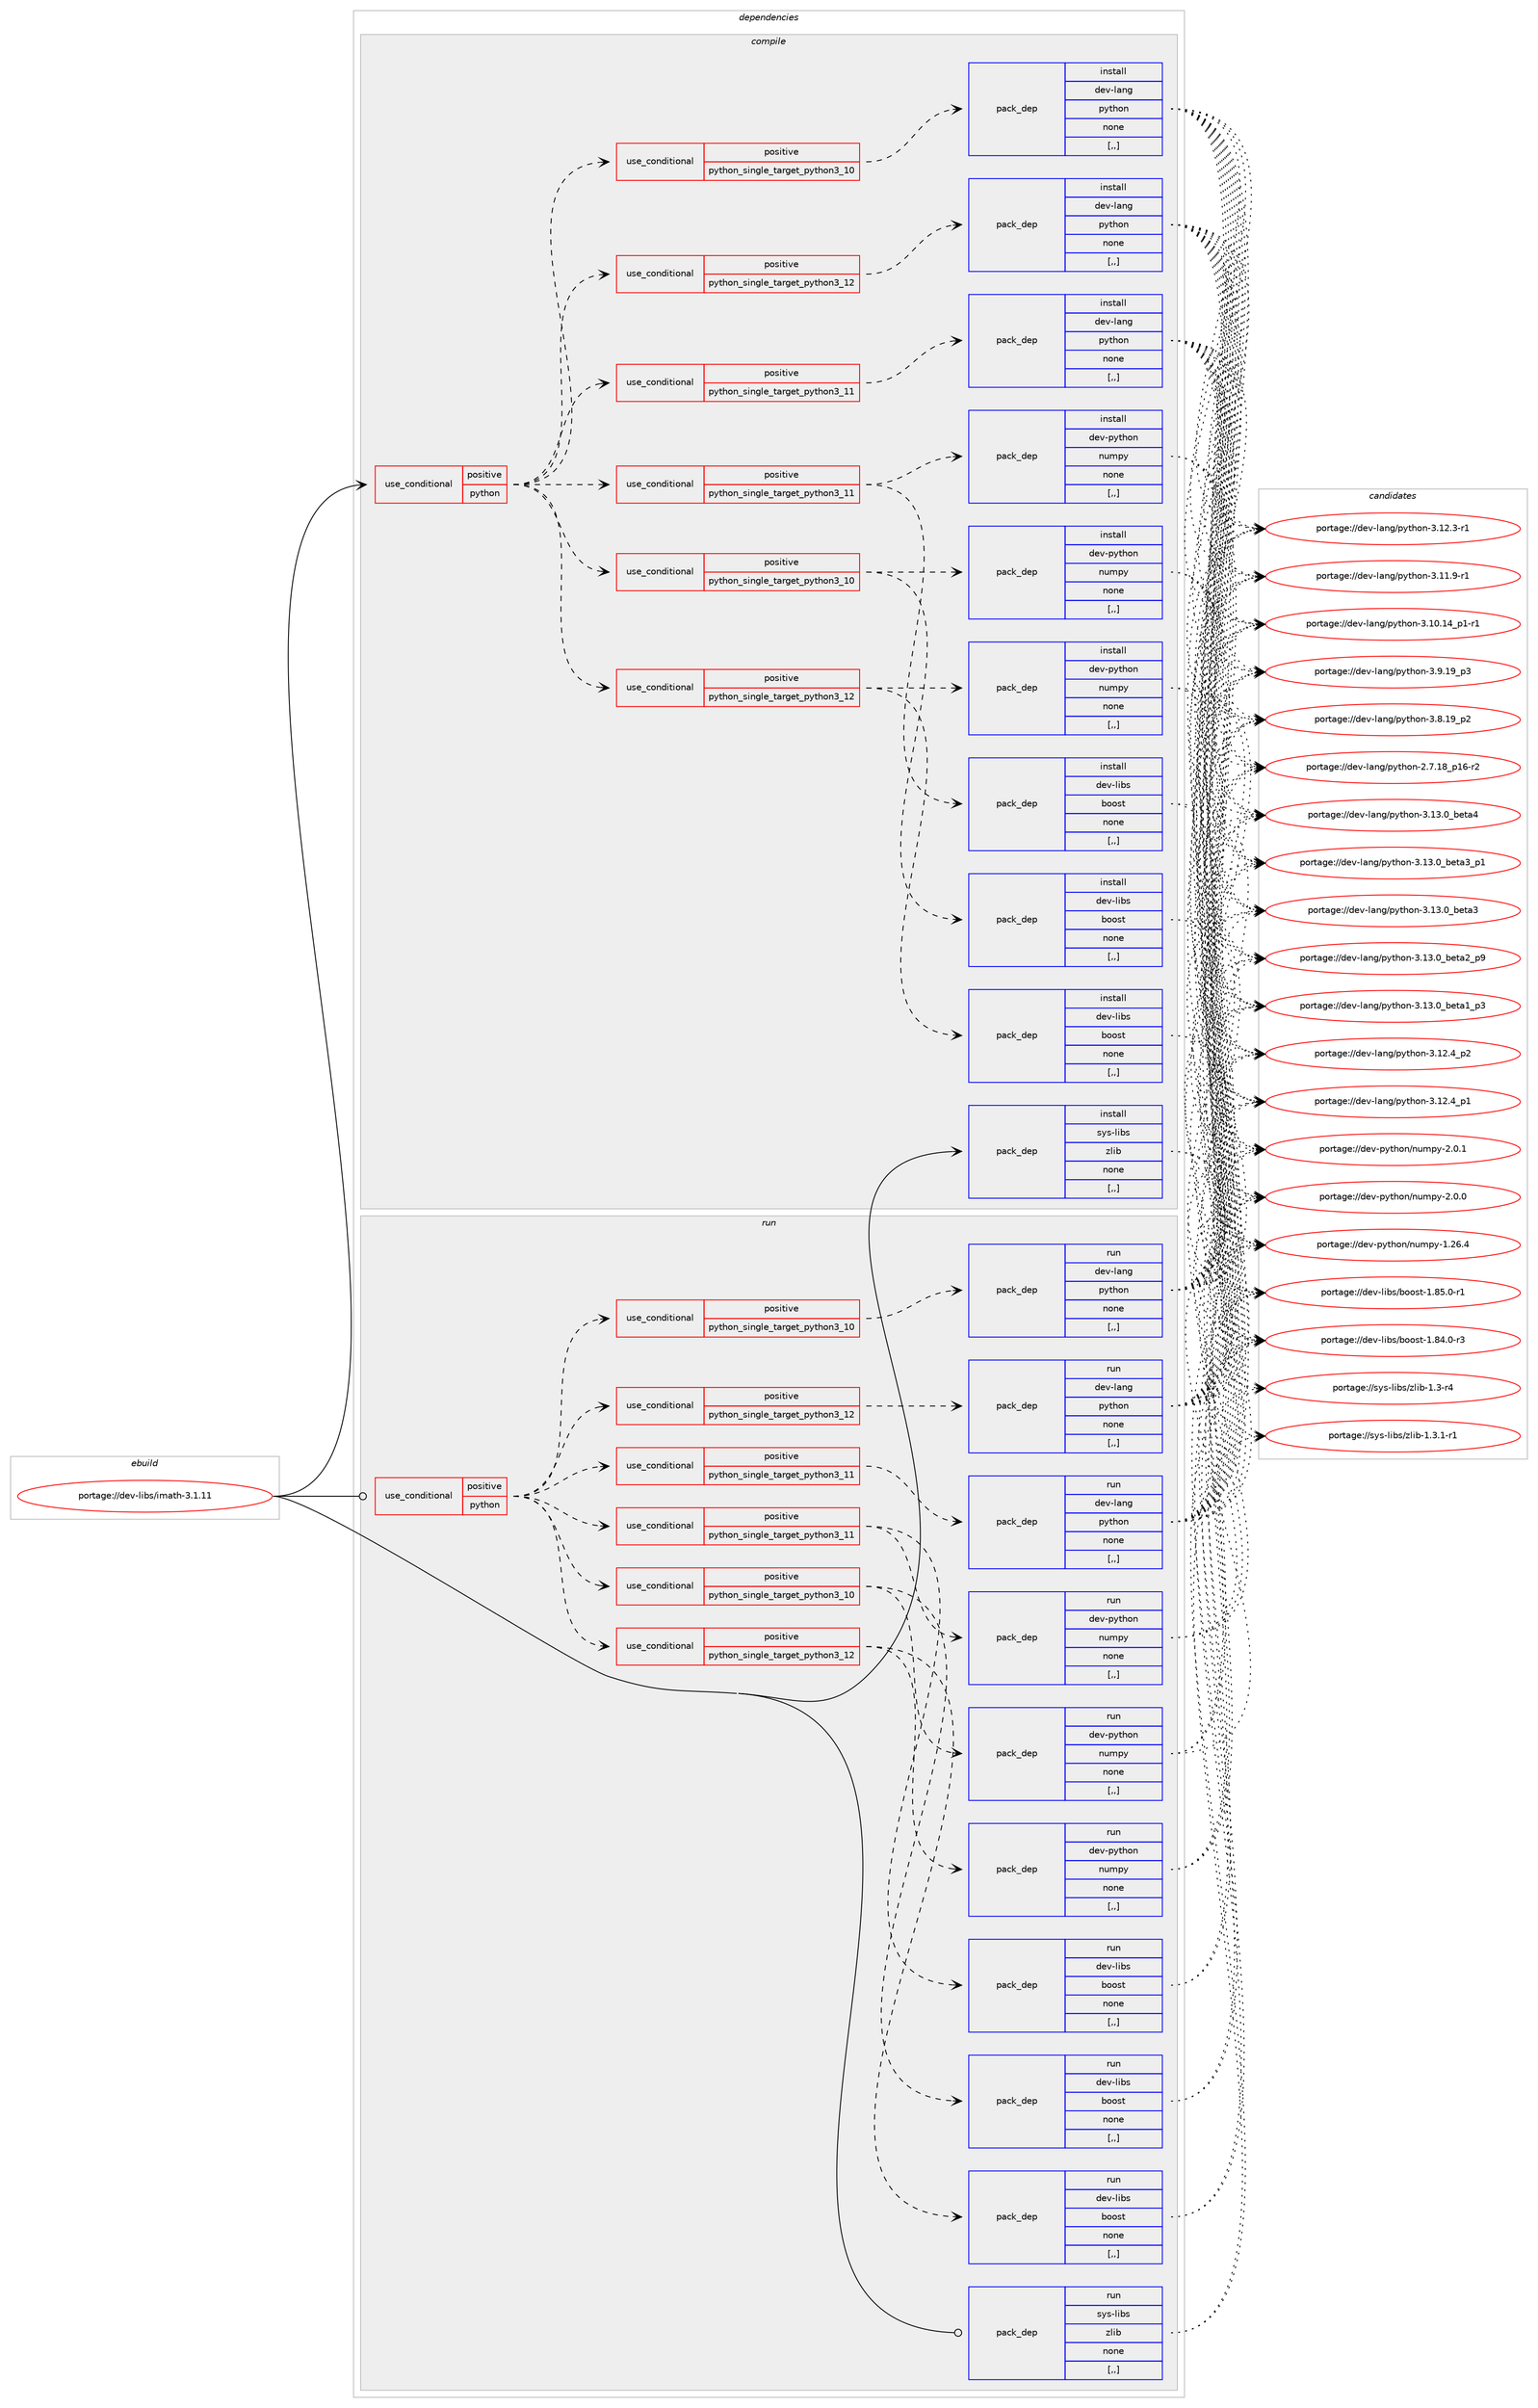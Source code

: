 digraph prolog {

# *************
# Graph options
# *************

newrank=true;
concentrate=true;
compound=true;
graph [rankdir=LR,fontname=Helvetica,fontsize=10,ranksep=1.5];#, ranksep=2.5, nodesep=0.2];
edge  [arrowhead=vee];
node  [fontname=Helvetica,fontsize=10];

# **********
# The ebuild
# **********

subgraph cluster_leftcol {
color=gray;
label=<<i>ebuild</i>>;
id [label="portage://dev-libs/imath-3.1.11", color=red, width=4, href="../dev-libs/imath-3.1.11.svg"];
}

# ****************
# The dependencies
# ****************

subgraph cluster_midcol {
color=gray;
label=<<i>dependencies</i>>;
subgraph cluster_compile {
fillcolor="#eeeeee";
style=filled;
label=<<i>compile</i>>;
subgraph cond26464 {
dependency108732 [label=<<TABLE BORDER="0" CELLBORDER="1" CELLSPACING="0" CELLPADDING="4"><TR><TD ROWSPAN="3" CELLPADDING="10">use_conditional</TD></TR><TR><TD>positive</TD></TR><TR><TD>python</TD></TR></TABLE>>, shape=none, color=red];
subgraph cond26465 {
dependency108733 [label=<<TABLE BORDER="0" CELLBORDER="1" CELLSPACING="0" CELLPADDING="4"><TR><TD ROWSPAN="3" CELLPADDING="10">use_conditional</TD></TR><TR><TD>positive</TD></TR><TR><TD>python_single_target_python3_10</TD></TR></TABLE>>, shape=none, color=red];
subgraph pack81096 {
dependency108734 [label=<<TABLE BORDER="0" CELLBORDER="1" CELLSPACING="0" CELLPADDING="4" WIDTH="220"><TR><TD ROWSPAN="6" CELLPADDING="30">pack_dep</TD></TR><TR><TD WIDTH="110">install</TD></TR><TR><TD>dev-lang</TD></TR><TR><TD>python</TD></TR><TR><TD>none</TD></TR><TR><TD>[,,]</TD></TR></TABLE>>, shape=none, color=blue];
}
dependency108733:e -> dependency108734:w [weight=20,style="dashed",arrowhead="vee"];
}
dependency108732:e -> dependency108733:w [weight=20,style="dashed",arrowhead="vee"];
subgraph cond26466 {
dependency108735 [label=<<TABLE BORDER="0" CELLBORDER="1" CELLSPACING="0" CELLPADDING="4"><TR><TD ROWSPAN="3" CELLPADDING="10">use_conditional</TD></TR><TR><TD>positive</TD></TR><TR><TD>python_single_target_python3_11</TD></TR></TABLE>>, shape=none, color=red];
subgraph pack81097 {
dependency108736 [label=<<TABLE BORDER="0" CELLBORDER="1" CELLSPACING="0" CELLPADDING="4" WIDTH="220"><TR><TD ROWSPAN="6" CELLPADDING="30">pack_dep</TD></TR><TR><TD WIDTH="110">install</TD></TR><TR><TD>dev-lang</TD></TR><TR><TD>python</TD></TR><TR><TD>none</TD></TR><TR><TD>[,,]</TD></TR></TABLE>>, shape=none, color=blue];
}
dependency108735:e -> dependency108736:w [weight=20,style="dashed",arrowhead="vee"];
}
dependency108732:e -> dependency108735:w [weight=20,style="dashed",arrowhead="vee"];
subgraph cond26467 {
dependency108737 [label=<<TABLE BORDER="0" CELLBORDER="1" CELLSPACING="0" CELLPADDING="4"><TR><TD ROWSPAN="3" CELLPADDING="10">use_conditional</TD></TR><TR><TD>positive</TD></TR><TR><TD>python_single_target_python3_12</TD></TR></TABLE>>, shape=none, color=red];
subgraph pack81098 {
dependency108738 [label=<<TABLE BORDER="0" CELLBORDER="1" CELLSPACING="0" CELLPADDING="4" WIDTH="220"><TR><TD ROWSPAN="6" CELLPADDING="30">pack_dep</TD></TR><TR><TD WIDTH="110">install</TD></TR><TR><TD>dev-lang</TD></TR><TR><TD>python</TD></TR><TR><TD>none</TD></TR><TR><TD>[,,]</TD></TR></TABLE>>, shape=none, color=blue];
}
dependency108737:e -> dependency108738:w [weight=20,style="dashed",arrowhead="vee"];
}
dependency108732:e -> dependency108737:w [weight=20,style="dashed",arrowhead="vee"];
subgraph cond26468 {
dependency108739 [label=<<TABLE BORDER="0" CELLBORDER="1" CELLSPACING="0" CELLPADDING="4"><TR><TD ROWSPAN="3" CELLPADDING="10">use_conditional</TD></TR><TR><TD>positive</TD></TR><TR><TD>python_single_target_python3_10</TD></TR></TABLE>>, shape=none, color=red];
subgraph pack81099 {
dependency108740 [label=<<TABLE BORDER="0" CELLBORDER="1" CELLSPACING="0" CELLPADDING="4" WIDTH="220"><TR><TD ROWSPAN="6" CELLPADDING="30">pack_dep</TD></TR><TR><TD WIDTH="110">install</TD></TR><TR><TD>dev-libs</TD></TR><TR><TD>boost</TD></TR><TR><TD>none</TD></TR><TR><TD>[,,]</TD></TR></TABLE>>, shape=none, color=blue];
}
dependency108739:e -> dependency108740:w [weight=20,style="dashed",arrowhead="vee"];
subgraph pack81100 {
dependency108741 [label=<<TABLE BORDER="0" CELLBORDER="1" CELLSPACING="0" CELLPADDING="4" WIDTH="220"><TR><TD ROWSPAN="6" CELLPADDING="30">pack_dep</TD></TR><TR><TD WIDTH="110">install</TD></TR><TR><TD>dev-python</TD></TR><TR><TD>numpy</TD></TR><TR><TD>none</TD></TR><TR><TD>[,,]</TD></TR></TABLE>>, shape=none, color=blue];
}
dependency108739:e -> dependency108741:w [weight=20,style="dashed",arrowhead="vee"];
}
dependency108732:e -> dependency108739:w [weight=20,style="dashed",arrowhead="vee"];
subgraph cond26469 {
dependency108742 [label=<<TABLE BORDER="0" CELLBORDER="1" CELLSPACING="0" CELLPADDING="4"><TR><TD ROWSPAN="3" CELLPADDING="10">use_conditional</TD></TR><TR><TD>positive</TD></TR><TR><TD>python_single_target_python3_11</TD></TR></TABLE>>, shape=none, color=red];
subgraph pack81101 {
dependency108743 [label=<<TABLE BORDER="0" CELLBORDER="1" CELLSPACING="0" CELLPADDING="4" WIDTH="220"><TR><TD ROWSPAN="6" CELLPADDING="30">pack_dep</TD></TR><TR><TD WIDTH="110">install</TD></TR><TR><TD>dev-libs</TD></TR><TR><TD>boost</TD></TR><TR><TD>none</TD></TR><TR><TD>[,,]</TD></TR></TABLE>>, shape=none, color=blue];
}
dependency108742:e -> dependency108743:w [weight=20,style="dashed",arrowhead="vee"];
subgraph pack81102 {
dependency108744 [label=<<TABLE BORDER="0" CELLBORDER="1" CELLSPACING="0" CELLPADDING="4" WIDTH="220"><TR><TD ROWSPAN="6" CELLPADDING="30">pack_dep</TD></TR><TR><TD WIDTH="110">install</TD></TR><TR><TD>dev-python</TD></TR><TR><TD>numpy</TD></TR><TR><TD>none</TD></TR><TR><TD>[,,]</TD></TR></TABLE>>, shape=none, color=blue];
}
dependency108742:e -> dependency108744:w [weight=20,style="dashed",arrowhead="vee"];
}
dependency108732:e -> dependency108742:w [weight=20,style="dashed",arrowhead="vee"];
subgraph cond26470 {
dependency108745 [label=<<TABLE BORDER="0" CELLBORDER="1" CELLSPACING="0" CELLPADDING="4"><TR><TD ROWSPAN="3" CELLPADDING="10">use_conditional</TD></TR><TR><TD>positive</TD></TR><TR><TD>python_single_target_python3_12</TD></TR></TABLE>>, shape=none, color=red];
subgraph pack81103 {
dependency108746 [label=<<TABLE BORDER="0" CELLBORDER="1" CELLSPACING="0" CELLPADDING="4" WIDTH="220"><TR><TD ROWSPAN="6" CELLPADDING="30">pack_dep</TD></TR><TR><TD WIDTH="110">install</TD></TR><TR><TD>dev-libs</TD></TR><TR><TD>boost</TD></TR><TR><TD>none</TD></TR><TR><TD>[,,]</TD></TR></TABLE>>, shape=none, color=blue];
}
dependency108745:e -> dependency108746:w [weight=20,style="dashed",arrowhead="vee"];
subgraph pack81104 {
dependency108747 [label=<<TABLE BORDER="0" CELLBORDER="1" CELLSPACING="0" CELLPADDING="4" WIDTH="220"><TR><TD ROWSPAN="6" CELLPADDING="30">pack_dep</TD></TR><TR><TD WIDTH="110">install</TD></TR><TR><TD>dev-python</TD></TR><TR><TD>numpy</TD></TR><TR><TD>none</TD></TR><TR><TD>[,,]</TD></TR></TABLE>>, shape=none, color=blue];
}
dependency108745:e -> dependency108747:w [weight=20,style="dashed",arrowhead="vee"];
}
dependency108732:e -> dependency108745:w [weight=20,style="dashed",arrowhead="vee"];
}
id:e -> dependency108732:w [weight=20,style="solid",arrowhead="vee"];
subgraph pack81105 {
dependency108748 [label=<<TABLE BORDER="0" CELLBORDER="1" CELLSPACING="0" CELLPADDING="4" WIDTH="220"><TR><TD ROWSPAN="6" CELLPADDING="30">pack_dep</TD></TR><TR><TD WIDTH="110">install</TD></TR><TR><TD>sys-libs</TD></TR><TR><TD>zlib</TD></TR><TR><TD>none</TD></TR><TR><TD>[,,]</TD></TR></TABLE>>, shape=none, color=blue];
}
id:e -> dependency108748:w [weight=20,style="solid",arrowhead="vee"];
}
subgraph cluster_compileandrun {
fillcolor="#eeeeee";
style=filled;
label=<<i>compile and run</i>>;
}
subgraph cluster_run {
fillcolor="#eeeeee";
style=filled;
label=<<i>run</i>>;
subgraph cond26471 {
dependency108749 [label=<<TABLE BORDER="0" CELLBORDER="1" CELLSPACING="0" CELLPADDING="4"><TR><TD ROWSPAN="3" CELLPADDING="10">use_conditional</TD></TR><TR><TD>positive</TD></TR><TR><TD>python</TD></TR></TABLE>>, shape=none, color=red];
subgraph cond26472 {
dependency108750 [label=<<TABLE BORDER="0" CELLBORDER="1" CELLSPACING="0" CELLPADDING="4"><TR><TD ROWSPAN="3" CELLPADDING="10">use_conditional</TD></TR><TR><TD>positive</TD></TR><TR><TD>python_single_target_python3_10</TD></TR></TABLE>>, shape=none, color=red];
subgraph pack81106 {
dependency108751 [label=<<TABLE BORDER="0" CELLBORDER="1" CELLSPACING="0" CELLPADDING="4" WIDTH="220"><TR><TD ROWSPAN="6" CELLPADDING="30">pack_dep</TD></TR><TR><TD WIDTH="110">run</TD></TR><TR><TD>dev-lang</TD></TR><TR><TD>python</TD></TR><TR><TD>none</TD></TR><TR><TD>[,,]</TD></TR></TABLE>>, shape=none, color=blue];
}
dependency108750:e -> dependency108751:w [weight=20,style="dashed",arrowhead="vee"];
}
dependency108749:e -> dependency108750:w [weight=20,style="dashed",arrowhead="vee"];
subgraph cond26473 {
dependency108752 [label=<<TABLE BORDER="0" CELLBORDER="1" CELLSPACING="0" CELLPADDING="4"><TR><TD ROWSPAN="3" CELLPADDING="10">use_conditional</TD></TR><TR><TD>positive</TD></TR><TR><TD>python_single_target_python3_11</TD></TR></TABLE>>, shape=none, color=red];
subgraph pack81107 {
dependency108753 [label=<<TABLE BORDER="0" CELLBORDER="1" CELLSPACING="0" CELLPADDING="4" WIDTH="220"><TR><TD ROWSPAN="6" CELLPADDING="30">pack_dep</TD></TR><TR><TD WIDTH="110">run</TD></TR><TR><TD>dev-lang</TD></TR><TR><TD>python</TD></TR><TR><TD>none</TD></TR><TR><TD>[,,]</TD></TR></TABLE>>, shape=none, color=blue];
}
dependency108752:e -> dependency108753:w [weight=20,style="dashed",arrowhead="vee"];
}
dependency108749:e -> dependency108752:w [weight=20,style="dashed",arrowhead="vee"];
subgraph cond26474 {
dependency108754 [label=<<TABLE BORDER="0" CELLBORDER="1" CELLSPACING="0" CELLPADDING="4"><TR><TD ROWSPAN="3" CELLPADDING="10">use_conditional</TD></TR><TR><TD>positive</TD></TR><TR><TD>python_single_target_python3_12</TD></TR></TABLE>>, shape=none, color=red];
subgraph pack81108 {
dependency108755 [label=<<TABLE BORDER="0" CELLBORDER="1" CELLSPACING="0" CELLPADDING="4" WIDTH="220"><TR><TD ROWSPAN="6" CELLPADDING="30">pack_dep</TD></TR><TR><TD WIDTH="110">run</TD></TR><TR><TD>dev-lang</TD></TR><TR><TD>python</TD></TR><TR><TD>none</TD></TR><TR><TD>[,,]</TD></TR></TABLE>>, shape=none, color=blue];
}
dependency108754:e -> dependency108755:w [weight=20,style="dashed",arrowhead="vee"];
}
dependency108749:e -> dependency108754:w [weight=20,style="dashed",arrowhead="vee"];
subgraph cond26475 {
dependency108756 [label=<<TABLE BORDER="0" CELLBORDER="1" CELLSPACING="0" CELLPADDING="4"><TR><TD ROWSPAN="3" CELLPADDING="10">use_conditional</TD></TR><TR><TD>positive</TD></TR><TR><TD>python_single_target_python3_10</TD></TR></TABLE>>, shape=none, color=red];
subgraph pack81109 {
dependency108757 [label=<<TABLE BORDER="0" CELLBORDER="1" CELLSPACING="0" CELLPADDING="4" WIDTH="220"><TR><TD ROWSPAN="6" CELLPADDING="30">pack_dep</TD></TR><TR><TD WIDTH="110">run</TD></TR><TR><TD>dev-libs</TD></TR><TR><TD>boost</TD></TR><TR><TD>none</TD></TR><TR><TD>[,,]</TD></TR></TABLE>>, shape=none, color=blue];
}
dependency108756:e -> dependency108757:w [weight=20,style="dashed",arrowhead="vee"];
subgraph pack81110 {
dependency108758 [label=<<TABLE BORDER="0" CELLBORDER="1" CELLSPACING="0" CELLPADDING="4" WIDTH="220"><TR><TD ROWSPAN="6" CELLPADDING="30">pack_dep</TD></TR><TR><TD WIDTH="110">run</TD></TR><TR><TD>dev-python</TD></TR><TR><TD>numpy</TD></TR><TR><TD>none</TD></TR><TR><TD>[,,]</TD></TR></TABLE>>, shape=none, color=blue];
}
dependency108756:e -> dependency108758:w [weight=20,style="dashed",arrowhead="vee"];
}
dependency108749:e -> dependency108756:w [weight=20,style="dashed",arrowhead="vee"];
subgraph cond26476 {
dependency108759 [label=<<TABLE BORDER="0" CELLBORDER="1" CELLSPACING="0" CELLPADDING="4"><TR><TD ROWSPAN="3" CELLPADDING="10">use_conditional</TD></TR><TR><TD>positive</TD></TR><TR><TD>python_single_target_python3_11</TD></TR></TABLE>>, shape=none, color=red];
subgraph pack81111 {
dependency108760 [label=<<TABLE BORDER="0" CELLBORDER="1" CELLSPACING="0" CELLPADDING="4" WIDTH="220"><TR><TD ROWSPAN="6" CELLPADDING="30">pack_dep</TD></TR><TR><TD WIDTH="110">run</TD></TR><TR><TD>dev-libs</TD></TR><TR><TD>boost</TD></TR><TR><TD>none</TD></TR><TR><TD>[,,]</TD></TR></TABLE>>, shape=none, color=blue];
}
dependency108759:e -> dependency108760:w [weight=20,style="dashed",arrowhead="vee"];
subgraph pack81112 {
dependency108761 [label=<<TABLE BORDER="0" CELLBORDER="1" CELLSPACING="0" CELLPADDING="4" WIDTH="220"><TR><TD ROWSPAN="6" CELLPADDING="30">pack_dep</TD></TR><TR><TD WIDTH="110">run</TD></TR><TR><TD>dev-python</TD></TR><TR><TD>numpy</TD></TR><TR><TD>none</TD></TR><TR><TD>[,,]</TD></TR></TABLE>>, shape=none, color=blue];
}
dependency108759:e -> dependency108761:w [weight=20,style="dashed",arrowhead="vee"];
}
dependency108749:e -> dependency108759:w [weight=20,style="dashed",arrowhead="vee"];
subgraph cond26477 {
dependency108762 [label=<<TABLE BORDER="0" CELLBORDER="1" CELLSPACING="0" CELLPADDING="4"><TR><TD ROWSPAN="3" CELLPADDING="10">use_conditional</TD></TR><TR><TD>positive</TD></TR><TR><TD>python_single_target_python3_12</TD></TR></TABLE>>, shape=none, color=red];
subgraph pack81113 {
dependency108763 [label=<<TABLE BORDER="0" CELLBORDER="1" CELLSPACING="0" CELLPADDING="4" WIDTH="220"><TR><TD ROWSPAN="6" CELLPADDING="30">pack_dep</TD></TR><TR><TD WIDTH="110">run</TD></TR><TR><TD>dev-libs</TD></TR><TR><TD>boost</TD></TR><TR><TD>none</TD></TR><TR><TD>[,,]</TD></TR></TABLE>>, shape=none, color=blue];
}
dependency108762:e -> dependency108763:w [weight=20,style="dashed",arrowhead="vee"];
subgraph pack81114 {
dependency108764 [label=<<TABLE BORDER="0" CELLBORDER="1" CELLSPACING="0" CELLPADDING="4" WIDTH="220"><TR><TD ROWSPAN="6" CELLPADDING="30">pack_dep</TD></TR><TR><TD WIDTH="110">run</TD></TR><TR><TD>dev-python</TD></TR><TR><TD>numpy</TD></TR><TR><TD>none</TD></TR><TR><TD>[,,]</TD></TR></TABLE>>, shape=none, color=blue];
}
dependency108762:e -> dependency108764:w [weight=20,style="dashed",arrowhead="vee"];
}
dependency108749:e -> dependency108762:w [weight=20,style="dashed",arrowhead="vee"];
}
id:e -> dependency108749:w [weight=20,style="solid",arrowhead="odot"];
subgraph pack81115 {
dependency108765 [label=<<TABLE BORDER="0" CELLBORDER="1" CELLSPACING="0" CELLPADDING="4" WIDTH="220"><TR><TD ROWSPAN="6" CELLPADDING="30">pack_dep</TD></TR><TR><TD WIDTH="110">run</TD></TR><TR><TD>sys-libs</TD></TR><TR><TD>zlib</TD></TR><TR><TD>none</TD></TR><TR><TD>[,,]</TD></TR></TABLE>>, shape=none, color=blue];
}
id:e -> dependency108765:w [weight=20,style="solid",arrowhead="odot"];
}
}

# **************
# The candidates
# **************

subgraph cluster_choices {
rank=same;
color=gray;
label=<<i>candidates</i>>;

subgraph choice81096 {
color=black;
nodesep=1;
choice1001011184510897110103471121211161041111104551464951464895981011169752 [label="portage://dev-lang/python-3.13.0_beta4", color=red, width=4,href="../dev-lang/python-3.13.0_beta4.svg"];
choice10010111845108971101034711212111610411111045514649514648959810111697519511249 [label="portage://dev-lang/python-3.13.0_beta3_p1", color=red, width=4,href="../dev-lang/python-3.13.0_beta3_p1.svg"];
choice1001011184510897110103471121211161041111104551464951464895981011169751 [label="portage://dev-lang/python-3.13.0_beta3", color=red, width=4,href="../dev-lang/python-3.13.0_beta3.svg"];
choice10010111845108971101034711212111610411111045514649514648959810111697509511257 [label="portage://dev-lang/python-3.13.0_beta2_p9", color=red, width=4,href="../dev-lang/python-3.13.0_beta2_p9.svg"];
choice10010111845108971101034711212111610411111045514649514648959810111697499511251 [label="portage://dev-lang/python-3.13.0_beta1_p3", color=red, width=4,href="../dev-lang/python-3.13.0_beta1_p3.svg"];
choice100101118451089711010347112121116104111110455146495046529511250 [label="portage://dev-lang/python-3.12.4_p2", color=red, width=4,href="../dev-lang/python-3.12.4_p2.svg"];
choice100101118451089711010347112121116104111110455146495046529511249 [label="portage://dev-lang/python-3.12.4_p1", color=red, width=4,href="../dev-lang/python-3.12.4_p1.svg"];
choice100101118451089711010347112121116104111110455146495046514511449 [label="portage://dev-lang/python-3.12.3-r1", color=red, width=4,href="../dev-lang/python-3.12.3-r1.svg"];
choice100101118451089711010347112121116104111110455146494946574511449 [label="portage://dev-lang/python-3.11.9-r1", color=red, width=4,href="../dev-lang/python-3.11.9-r1.svg"];
choice100101118451089711010347112121116104111110455146494846495295112494511449 [label="portage://dev-lang/python-3.10.14_p1-r1", color=red, width=4,href="../dev-lang/python-3.10.14_p1-r1.svg"];
choice100101118451089711010347112121116104111110455146574649579511251 [label="portage://dev-lang/python-3.9.19_p3", color=red, width=4,href="../dev-lang/python-3.9.19_p3.svg"];
choice100101118451089711010347112121116104111110455146564649579511250 [label="portage://dev-lang/python-3.8.19_p2", color=red, width=4,href="../dev-lang/python-3.8.19_p2.svg"];
choice100101118451089711010347112121116104111110455046554649569511249544511450 [label="portage://dev-lang/python-2.7.18_p16-r2", color=red, width=4,href="../dev-lang/python-2.7.18_p16-r2.svg"];
dependency108734:e -> choice1001011184510897110103471121211161041111104551464951464895981011169752:w [style=dotted,weight="100"];
dependency108734:e -> choice10010111845108971101034711212111610411111045514649514648959810111697519511249:w [style=dotted,weight="100"];
dependency108734:e -> choice1001011184510897110103471121211161041111104551464951464895981011169751:w [style=dotted,weight="100"];
dependency108734:e -> choice10010111845108971101034711212111610411111045514649514648959810111697509511257:w [style=dotted,weight="100"];
dependency108734:e -> choice10010111845108971101034711212111610411111045514649514648959810111697499511251:w [style=dotted,weight="100"];
dependency108734:e -> choice100101118451089711010347112121116104111110455146495046529511250:w [style=dotted,weight="100"];
dependency108734:e -> choice100101118451089711010347112121116104111110455146495046529511249:w [style=dotted,weight="100"];
dependency108734:e -> choice100101118451089711010347112121116104111110455146495046514511449:w [style=dotted,weight="100"];
dependency108734:e -> choice100101118451089711010347112121116104111110455146494946574511449:w [style=dotted,weight="100"];
dependency108734:e -> choice100101118451089711010347112121116104111110455146494846495295112494511449:w [style=dotted,weight="100"];
dependency108734:e -> choice100101118451089711010347112121116104111110455146574649579511251:w [style=dotted,weight="100"];
dependency108734:e -> choice100101118451089711010347112121116104111110455146564649579511250:w [style=dotted,weight="100"];
dependency108734:e -> choice100101118451089711010347112121116104111110455046554649569511249544511450:w [style=dotted,weight="100"];
}
subgraph choice81097 {
color=black;
nodesep=1;
choice1001011184510897110103471121211161041111104551464951464895981011169752 [label="portage://dev-lang/python-3.13.0_beta4", color=red, width=4,href="../dev-lang/python-3.13.0_beta4.svg"];
choice10010111845108971101034711212111610411111045514649514648959810111697519511249 [label="portage://dev-lang/python-3.13.0_beta3_p1", color=red, width=4,href="../dev-lang/python-3.13.0_beta3_p1.svg"];
choice1001011184510897110103471121211161041111104551464951464895981011169751 [label="portage://dev-lang/python-3.13.0_beta3", color=red, width=4,href="../dev-lang/python-3.13.0_beta3.svg"];
choice10010111845108971101034711212111610411111045514649514648959810111697509511257 [label="portage://dev-lang/python-3.13.0_beta2_p9", color=red, width=4,href="../dev-lang/python-3.13.0_beta2_p9.svg"];
choice10010111845108971101034711212111610411111045514649514648959810111697499511251 [label="portage://dev-lang/python-3.13.0_beta1_p3", color=red, width=4,href="../dev-lang/python-3.13.0_beta1_p3.svg"];
choice100101118451089711010347112121116104111110455146495046529511250 [label="portage://dev-lang/python-3.12.4_p2", color=red, width=4,href="../dev-lang/python-3.12.4_p2.svg"];
choice100101118451089711010347112121116104111110455146495046529511249 [label="portage://dev-lang/python-3.12.4_p1", color=red, width=4,href="../dev-lang/python-3.12.4_p1.svg"];
choice100101118451089711010347112121116104111110455146495046514511449 [label="portage://dev-lang/python-3.12.3-r1", color=red, width=4,href="../dev-lang/python-3.12.3-r1.svg"];
choice100101118451089711010347112121116104111110455146494946574511449 [label="portage://dev-lang/python-3.11.9-r1", color=red, width=4,href="../dev-lang/python-3.11.9-r1.svg"];
choice100101118451089711010347112121116104111110455146494846495295112494511449 [label="portage://dev-lang/python-3.10.14_p1-r1", color=red, width=4,href="../dev-lang/python-3.10.14_p1-r1.svg"];
choice100101118451089711010347112121116104111110455146574649579511251 [label="portage://dev-lang/python-3.9.19_p3", color=red, width=4,href="../dev-lang/python-3.9.19_p3.svg"];
choice100101118451089711010347112121116104111110455146564649579511250 [label="portage://dev-lang/python-3.8.19_p2", color=red, width=4,href="../dev-lang/python-3.8.19_p2.svg"];
choice100101118451089711010347112121116104111110455046554649569511249544511450 [label="portage://dev-lang/python-2.7.18_p16-r2", color=red, width=4,href="../dev-lang/python-2.7.18_p16-r2.svg"];
dependency108736:e -> choice1001011184510897110103471121211161041111104551464951464895981011169752:w [style=dotted,weight="100"];
dependency108736:e -> choice10010111845108971101034711212111610411111045514649514648959810111697519511249:w [style=dotted,weight="100"];
dependency108736:e -> choice1001011184510897110103471121211161041111104551464951464895981011169751:w [style=dotted,weight="100"];
dependency108736:e -> choice10010111845108971101034711212111610411111045514649514648959810111697509511257:w [style=dotted,weight="100"];
dependency108736:e -> choice10010111845108971101034711212111610411111045514649514648959810111697499511251:w [style=dotted,weight="100"];
dependency108736:e -> choice100101118451089711010347112121116104111110455146495046529511250:w [style=dotted,weight="100"];
dependency108736:e -> choice100101118451089711010347112121116104111110455146495046529511249:w [style=dotted,weight="100"];
dependency108736:e -> choice100101118451089711010347112121116104111110455146495046514511449:w [style=dotted,weight="100"];
dependency108736:e -> choice100101118451089711010347112121116104111110455146494946574511449:w [style=dotted,weight="100"];
dependency108736:e -> choice100101118451089711010347112121116104111110455146494846495295112494511449:w [style=dotted,weight="100"];
dependency108736:e -> choice100101118451089711010347112121116104111110455146574649579511251:w [style=dotted,weight="100"];
dependency108736:e -> choice100101118451089711010347112121116104111110455146564649579511250:w [style=dotted,weight="100"];
dependency108736:e -> choice100101118451089711010347112121116104111110455046554649569511249544511450:w [style=dotted,weight="100"];
}
subgraph choice81098 {
color=black;
nodesep=1;
choice1001011184510897110103471121211161041111104551464951464895981011169752 [label="portage://dev-lang/python-3.13.0_beta4", color=red, width=4,href="../dev-lang/python-3.13.0_beta4.svg"];
choice10010111845108971101034711212111610411111045514649514648959810111697519511249 [label="portage://dev-lang/python-3.13.0_beta3_p1", color=red, width=4,href="../dev-lang/python-3.13.0_beta3_p1.svg"];
choice1001011184510897110103471121211161041111104551464951464895981011169751 [label="portage://dev-lang/python-3.13.0_beta3", color=red, width=4,href="../dev-lang/python-3.13.0_beta3.svg"];
choice10010111845108971101034711212111610411111045514649514648959810111697509511257 [label="portage://dev-lang/python-3.13.0_beta2_p9", color=red, width=4,href="../dev-lang/python-3.13.0_beta2_p9.svg"];
choice10010111845108971101034711212111610411111045514649514648959810111697499511251 [label="portage://dev-lang/python-3.13.0_beta1_p3", color=red, width=4,href="../dev-lang/python-3.13.0_beta1_p3.svg"];
choice100101118451089711010347112121116104111110455146495046529511250 [label="portage://dev-lang/python-3.12.4_p2", color=red, width=4,href="../dev-lang/python-3.12.4_p2.svg"];
choice100101118451089711010347112121116104111110455146495046529511249 [label="portage://dev-lang/python-3.12.4_p1", color=red, width=4,href="../dev-lang/python-3.12.4_p1.svg"];
choice100101118451089711010347112121116104111110455146495046514511449 [label="portage://dev-lang/python-3.12.3-r1", color=red, width=4,href="../dev-lang/python-3.12.3-r1.svg"];
choice100101118451089711010347112121116104111110455146494946574511449 [label="portage://dev-lang/python-3.11.9-r1", color=red, width=4,href="../dev-lang/python-3.11.9-r1.svg"];
choice100101118451089711010347112121116104111110455146494846495295112494511449 [label="portage://dev-lang/python-3.10.14_p1-r1", color=red, width=4,href="../dev-lang/python-3.10.14_p1-r1.svg"];
choice100101118451089711010347112121116104111110455146574649579511251 [label="portage://dev-lang/python-3.9.19_p3", color=red, width=4,href="../dev-lang/python-3.9.19_p3.svg"];
choice100101118451089711010347112121116104111110455146564649579511250 [label="portage://dev-lang/python-3.8.19_p2", color=red, width=4,href="../dev-lang/python-3.8.19_p2.svg"];
choice100101118451089711010347112121116104111110455046554649569511249544511450 [label="portage://dev-lang/python-2.7.18_p16-r2", color=red, width=4,href="../dev-lang/python-2.7.18_p16-r2.svg"];
dependency108738:e -> choice1001011184510897110103471121211161041111104551464951464895981011169752:w [style=dotted,weight="100"];
dependency108738:e -> choice10010111845108971101034711212111610411111045514649514648959810111697519511249:w [style=dotted,weight="100"];
dependency108738:e -> choice1001011184510897110103471121211161041111104551464951464895981011169751:w [style=dotted,weight="100"];
dependency108738:e -> choice10010111845108971101034711212111610411111045514649514648959810111697509511257:w [style=dotted,weight="100"];
dependency108738:e -> choice10010111845108971101034711212111610411111045514649514648959810111697499511251:w [style=dotted,weight="100"];
dependency108738:e -> choice100101118451089711010347112121116104111110455146495046529511250:w [style=dotted,weight="100"];
dependency108738:e -> choice100101118451089711010347112121116104111110455146495046529511249:w [style=dotted,weight="100"];
dependency108738:e -> choice100101118451089711010347112121116104111110455146495046514511449:w [style=dotted,weight="100"];
dependency108738:e -> choice100101118451089711010347112121116104111110455146494946574511449:w [style=dotted,weight="100"];
dependency108738:e -> choice100101118451089711010347112121116104111110455146494846495295112494511449:w [style=dotted,weight="100"];
dependency108738:e -> choice100101118451089711010347112121116104111110455146574649579511251:w [style=dotted,weight="100"];
dependency108738:e -> choice100101118451089711010347112121116104111110455146564649579511250:w [style=dotted,weight="100"];
dependency108738:e -> choice100101118451089711010347112121116104111110455046554649569511249544511450:w [style=dotted,weight="100"];
}
subgraph choice81099 {
color=black;
nodesep=1;
choice10010111845108105981154798111111115116454946565346484511449 [label="portage://dev-libs/boost-1.85.0-r1", color=red, width=4,href="../dev-libs/boost-1.85.0-r1.svg"];
choice10010111845108105981154798111111115116454946565246484511451 [label="portage://dev-libs/boost-1.84.0-r3", color=red, width=4,href="../dev-libs/boost-1.84.0-r3.svg"];
dependency108740:e -> choice10010111845108105981154798111111115116454946565346484511449:w [style=dotted,weight="100"];
dependency108740:e -> choice10010111845108105981154798111111115116454946565246484511451:w [style=dotted,weight="100"];
}
subgraph choice81100 {
color=black;
nodesep=1;
choice1001011184511212111610411111047110117109112121455046484649 [label="portage://dev-python/numpy-2.0.1", color=red, width=4,href="../dev-python/numpy-2.0.1.svg"];
choice1001011184511212111610411111047110117109112121455046484648 [label="portage://dev-python/numpy-2.0.0", color=red, width=4,href="../dev-python/numpy-2.0.0.svg"];
choice100101118451121211161041111104711011710911212145494650544652 [label="portage://dev-python/numpy-1.26.4", color=red, width=4,href="../dev-python/numpy-1.26.4.svg"];
dependency108741:e -> choice1001011184511212111610411111047110117109112121455046484649:w [style=dotted,weight="100"];
dependency108741:e -> choice1001011184511212111610411111047110117109112121455046484648:w [style=dotted,weight="100"];
dependency108741:e -> choice100101118451121211161041111104711011710911212145494650544652:w [style=dotted,weight="100"];
}
subgraph choice81101 {
color=black;
nodesep=1;
choice10010111845108105981154798111111115116454946565346484511449 [label="portage://dev-libs/boost-1.85.0-r1", color=red, width=4,href="../dev-libs/boost-1.85.0-r1.svg"];
choice10010111845108105981154798111111115116454946565246484511451 [label="portage://dev-libs/boost-1.84.0-r3", color=red, width=4,href="../dev-libs/boost-1.84.0-r3.svg"];
dependency108743:e -> choice10010111845108105981154798111111115116454946565346484511449:w [style=dotted,weight="100"];
dependency108743:e -> choice10010111845108105981154798111111115116454946565246484511451:w [style=dotted,weight="100"];
}
subgraph choice81102 {
color=black;
nodesep=1;
choice1001011184511212111610411111047110117109112121455046484649 [label="portage://dev-python/numpy-2.0.1", color=red, width=4,href="../dev-python/numpy-2.0.1.svg"];
choice1001011184511212111610411111047110117109112121455046484648 [label="portage://dev-python/numpy-2.0.0", color=red, width=4,href="../dev-python/numpy-2.0.0.svg"];
choice100101118451121211161041111104711011710911212145494650544652 [label="portage://dev-python/numpy-1.26.4", color=red, width=4,href="../dev-python/numpy-1.26.4.svg"];
dependency108744:e -> choice1001011184511212111610411111047110117109112121455046484649:w [style=dotted,weight="100"];
dependency108744:e -> choice1001011184511212111610411111047110117109112121455046484648:w [style=dotted,weight="100"];
dependency108744:e -> choice100101118451121211161041111104711011710911212145494650544652:w [style=dotted,weight="100"];
}
subgraph choice81103 {
color=black;
nodesep=1;
choice10010111845108105981154798111111115116454946565346484511449 [label="portage://dev-libs/boost-1.85.0-r1", color=red, width=4,href="../dev-libs/boost-1.85.0-r1.svg"];
choice10010111845108105981154798111111115116454946565246484511451 [label="portage://dev-libs/boost-1.84.0-r3", color=red, width=4,href="../dev-libs/boost-1.84.0-r3.svg"];
dependency108746:e -> choice10010111845108105981154798111111115116454946565346484511449:w [style=dotted,weight="100"];
dependency108746:e -> choice10010111845108105981154798111111115116454946565246484511451:w [style=dotted,weight="100"];
}
subgraph choice81104 {
color=black;
nodesep=1;
choice1001011184511212111610411111047110117109112121455046484649 [label="portage://dev-python/numpy-2.0.1", color=red, width=4,href="../dev-python/numpy-2.0.1.svg"];
choice1001011184511212111610411111047110117109112121455046484648 [label="portage://dev-python/numpy-2.0.0", color=red, width=4,href="../dev-python/numpy-2.0.0.svg"];
choice100101118451121211161041111104711011710911212145494650544652 [label="portage://dev-python/numpy-1.26.4", color=red, width=4,href="../dev-python/numpy-1.26.4.svg"];
dependency108747:e -> choice1001011184511212111610411111047110117109112121455046484649:w [style=dotted,weight="100"];
dependency108747:e -> choice1001011184511212111610411111047110117109112121455046484648:w [style=dotted,weight="100"];
dependency108747:e -> choice100101118451121211161041111104711011710911212145494650544652:w [style=dotted,weight="100"];
}
subgraph choice81105 {
color=black;
nodesep=1;
choice115121115451081059811547122108105984549465146494511449 [label="portage://sys-libs/zlib-1.3.1-r1", color=red, width=4,href="../sys-libs/zlib-1.3.1-r1.svg"];
choice11512111545108105981154712210810598454946514511452 [label="portage://sys-libs/zlib-1.3-r4", color=red, width=4,href="../sys-libs/zlib-1.3-r4.svg"];
dependency108748:e -> choice115121115451081059811547122108105984549465146494511449:w [style=dotted,weight="100"];
dependency108748:e -> choice11512111545108105981154712210810598454946514511452:w [style=dotted,weight="100"];
}
subgraph choice81106 {
color=black;
nodesep=1;
choice1001011184510897110103471121211161041111104551464951464895981011169752 [label="portage://dev-lang/python-3.13.0_beta4", color=red, width=4,href="../dev-lang/python-3.13.0_beta4.svg"];
choice10010111845108971101034711212111610411111045514649514648959810111697519511249 [label="portage://dev-lang/python-3.13.0_beta3_p1", color=red, width=4,href="../dev-lang/python-3.13.0_beta3_p1.svg"];
choice1001011184510897110103471121211161041111104551464951464895981011169751 [label="portage://dev-lang/python-3.13.0_beta3", color=red, width=4,href="../dev-lang/python-3.13.0_beta3.svg"];
choice10010111845108971101034711212111610411111045514649514648959810111697509511257 [label="portage://dev-lang/python-3.13.0_beta2_p9", color=red, width=4,href="../dev-lang/python-3.13.0_beta2_p9.svg"];
choice10010111845108971101034711212111610411111045514649514648959810111697499511251 [label="portage://dev-lang/python-3.13.0_beta1_p3", color=red, width=4,href="../dev-lang/python-3.13.0_beta1_p3.svg"];
choice100101118451089711010347112121116104111110455146495046529511250 [label="portage://dev-lang/python-3.12.4_p2", color=red, width=4,href="../dev-lang/python-3.12.4_p2.svg"];
choice100101118451089711010347112121116104111110455146495046529511249 [label="portage://dev-lang/python-3.12.4_p1", color=red, width=4,href="../dev-lang/python-3.12.4_p1.svg"];
choice100101118451089711010347112121116104111110455146495046514511449 [label="portage://dev-lang/python-3.12.3-r1", color=red, width=4,href="../dev-lang/python-3.12.3-r1.svg"];
choice100101118451089711010347112121116104111110455146494946574511449 [label="portage://dev-lang/python-3.11.9-r1", color=red, width=4,href="../dev-lang/python-3.11.9-r1.svg"];
choice100101118451089711010347112121116104111110455146494846495295112494511449 [label="portage://dev-lang/python-3.10.14_p1-r1", color=red, width=4,href="../dev-lang/python-3.10.14_p1-r1.svg"];
choice100101118451089711010347112121116104111110455146574649579511251 [label="portage://dev-lang/python-3.9.19_p3", color=red, width=4,href="../dev-lang/python-3.9.19_p3.svg"];
choice100101118451089711010347112121116104111110455146564649579511250 [label="portage://dev-lang/python-3.8.19_p2", color=red, width=4,href="../dev-lang/python-3.8.19_p2.svg"];
choice100101118451089711010347112121116104111110455046554649569511249544511450 [label="portage://dev-lang/python-2.7.18_p16-r2", color=red, width=4,href="../dev-lang/python-2.7.18_p16-r2.svg"];
dependency108751:e -> choice1001011184510897110103471121211161041111104551464951464895981011169752:w [style=dotted,weight="100"];
dependency108751:e -> choice10010111845108971101034711212111610411111045514649514648959810111697519511249:w [style=dotted,weight="100"];
dependency108751:e -> choice1001011184510897110103471121211161041111104551464951464895981011169751:w [style=dotted,weight="100"];
dependency108751:e -> choice10010111845108971101034711212111610411111045514649514648959810111697509511257:w [style=dotted,weight="100"];
dependency108751:e -> choice10010111845108971101034711212111610411111045514649514648959810111697499511251:w [style=dotted,weight="100"];
dependency108751:e -> choice100101118451089711010347112121116104111110455146495046529511250:w [style=dotted,weight="100"];
dependency108751:e -> choice100101118451089711010347112121116104111110455146495046529511249:w [style=dotted,weight="100"];
dependency108751:e -> choice100101118451089711010347112121116104111110455146495046514511449:w [style=dotted,weight="100"];
dependency108751:e -> choice100101118451089711010347112121116104111110455146494946574511449:w [style=dotted,weight="100"];
dependency108751:e -> choice100101118451089711010347112121116104111110455146494846495295112494511449:w [style=dotted,weight="100"];
dependency108751:e -> choice100101118451089711010347112121116104111110455146574649579511251:w [style=dotted,weight="100"];
dependency108751:e -> choice100101118451089711010347112121116104111110455146564649579511250:w [style=dotted,weight="100"];
dependency108751:e -> choice100101118451089711010347112121116104111110455046554649569511249544511450:w [style=dotted,weight="100"];
}
subgraph choice81107 {
color=black;
nodesep=1;
choice1001011184510897110103471121211161041111104551464951464895981011169752 [label="portage://dev-lang/python-3.13.0_beta4", color=red, width=4,href="../dev-lang/python-3.13.0_beta4.svg"];
choice10010111845108971101034711212111610411111045514649514648959810111697519511249 [label="portage://dev-lang/python-3.13.0_beta3_p1", color=red, width=4,href="../dev-lang/python-3.13.0_beta3_p1.svg"];
choice1001011184510897110103471121211161041111104551464951464895981011169751 [label="portage://dev-lang/python-3.13.0_beta3", color=red, width=4,href="../dev-lang/python-3.13.0_beta3.svg"];
choice10010111845108971101034711212111610411111045514649514648959810111697509511257 [label="portage://dev-lang/python-3.13.0_beta2_p9", color=red, width=4,href="../dev-lang/python-3.13.0_beta2_p9.svg"];
choice10010111845108971101034711212111610411111045514649514648959810111697499511251 [label="portage://dev-lang/python-3.13.0_beta1_p3", color=red, width=4,href="../dev-lang/python-3.13.0_beta1_p3.svg"];
choice100101118451089711010347112121116104111110455146495046529511250 [label="portage://dev-lang/python-3.12.4_p2", color=red, width=4,href="../dev-lang/python-3.12.4_p2.svg"];
choice100101118451089711010347112121116104111110455146495046529511249 [label="portage://dev-lang/python-3.12.4_p1", color=red, width=4,href="../dev-lang/python-3.12.4_p1.svg"];
choice100101118451089711010347112121116104111110455146495046514511449 [label="portage://dev-lang/python-3.12.3-r1", color=red, width=4,href="../dev-lang/python-3.12.3-r1.svg"];
choice100101118451089711010347112121116104111110455146494946574511449 [label="portage://dev-lang/python-3.11.9-r1", color=red, width=4,href="../dev-lang/python-3.11.9-r1.svg"];
choice100101118451089711010347112121116104111110455146494846495295112494511449 [label="portage://dev-lang/python-3.10.14_p1-r1", color=red, width=4,href="../dev-lang/python-3.10.14_p1-r1.svg"];
choice100101118451089711010347112121116104111110455146574649579511251 [label="portage://dev-lang/python-3.9.19_p3", color=red, width=4,href="../dev-lang/python-3.9.19_p3.svg"];
choice100101118451089711010347112121116104111110455146564649579511250 [label="portage://dev-lang/python-3.8.19_p2", color=red, width=4,href="../dev-lang/python-3.8.19_p2.svg"];
choice100101118451089711010347112121116104111110455046554649569511249544511450 [label="portage://dev-lang/python-2.7.18_p16-r2", color=red, width=4,href="../dev-lang/python-2.7.18_p16-r2.svg"];
dependency108753:e -> choice1001011184510897110103471121211161041111104551464951464895981011169752:w [style=dotted,weight="100"];
dependency108753:e -> choice10010111845108971101034711212111610411111045514649514648959810111697519511249:w [style=dotted,weight="100"];
dependency108753:e -> choice1001011184510897110103471121211161041111104551464951464895981011169751:w [style=dotted,weight="100"];
dependency108753:e -> choice10010111845108971101034711212111610411111045514649514648959810111697509511257:w [style=dotted,weight="100"];
dependency108753:e -> choice10010111845108971101034711212111610411111045514649514648959810111697499511251:w [style=dotted,weight="100"];
dependency108753:e -> choice100101118451089711010347112121116104111110455146495046529511250:w [style=dotted,weight="100"];
dependency108753:e -> choice100101118451089711010347112121116104111110455146495046529511249:w [style=dotted,weight="100"];
dependency108753:e -> choice100101118451089711010347112121116104111110455146495046514511449:w [style=dotted,weight="100"];
dependency108753:e -> choice100101118451089711010347112121116104111110455146494946574511449:w [style=dotted,weight="100"];
dependency108753:e -> choice100101118451089711010347112121116104111110455146494846495295112494511449:w [style=dotted,weight="100"];
dependency108753:e -> choice100101118451089711010347112121116104111110455146574649579511251:w [style=dotted,weight="100"];
dependency108753:e -> choice100101118451089711010347112121116104111110455146564649579511250:w [style=dotted,weight="100"];
dependency108753:e -> choice100101118451089711010347112121116104111110455046554649569511249544511450:w [style=dotted,weight="100"];
}
subgraph choice81108 {
color=black;
nodesep=1;
choice1001011184510897110103471121211161041111104551464951464895981011169752 [label="portage://dev-lang/python-3.13.0_beta4", color=red, width=4,href="../dev-lang/python-3.13.0_beta4.svg"];
choice10010111845108971101034711212111610411111045514649514648959810111697519511249 [label="portage://dev-lang/python-3.13.0_beta3_p1", color=red, width=4,href="../dev-lang/python-3.13.0_beta3_p1.svg"];
choice1001011184510897110103471121211161041111104551464951464895981011169751 [label="portage://dev-lang/python-3.13.0_beta3", color=red, width=4,href="../dev-lang/python-3.13.0_beta3.svg"];
choice10010111845108971101034711212111610411111045514649514648959810111697509511257 [label="portage://dev-lang/python-3.13.0_beta2_p9", color=red, width=4,href="../dev-lang/python-3.13.0_beta2_p9.svg"];
choice10010111845108971101034711212111610411111045514649514648959810111697499511251 [label="portage://dev-lang/python-3.13.0_beta1_p3", color=red, width=4,href="../dev-lang/python-3.13.0_beta1_p3.svg"];
choice100101118451089711010347112121116104111110455146495046529511250 [label="portage://dev-lang/python-3.12.4_p2", color=red, width=4,href="../dev-lang/python-3.12.4_p2.svg"];
choice100101118451089711010347112121116104111110455146495046529511249 [label="portage://dev-lang/python-3.12.4_p1", color=red, width=4,href="../dev-lang/python-3.12.4_p1.svg"];
choice100101118451089711010347112121116104111110455146495046514511449 [label="portage://dev-lang/python-3.12.3-r1", color=red, width=4,href="../dev-lang/python-3.12.3-r1.svg"];
choice100101118451089711010347112121116104111110455146494946574511449 [label="portage://dev-lang/python-3.11.9-r1", color=red, width=4,href="../dev-lang/python-3.11.9-r1.svg"];
choice100101118451089711010347112121116104111110455146494846495295112494511449 [label="portage://dev-lang/python-3.10.14_p1-r1", color=red, width=4,href="../dev-lang/python-3.10.14_p1-r1.svg"];
choice100101118451089711010347112121116104111110455146574649579511251 [label="portage://dev-lang/python-3.9.19_p3", color=red, width=4,href="../dev-lang/python-3.9.19_p3.svg"];
choice100101118451089711010347112121116104111110455146564649579511250 [label="portage://dev-lang/python-3.8.19_p2", color=red, width=4,href="../dev-lang/python-3.8.19_p2.svg"];
choice100101118451089711010347112121116104111110455046554649569511249544511450 [label="portage://dev-lang/python-2.7.18_p16-r2", color=red, width=4,href="../dev-lang/python-2.7.18_p16-r2.svg"];
dependency108755:e -> choice1001011184510897110103471121211161041111104551464951464895981011169752:w [style=dotted,weight="100"];
dependency108755:e -> choice10010111845108971101034711212111610411111045514649514648959810111697519511249:w [style=dotted,weight="100"];
dependency108755:e -> choice1001011184510897110103471121211161041111104551464951464895981011169751:w [style=dotted,weight="100"];
dependency108755:e -> choice10010111845108971101034711212111610411111045514649514648959810111697509511257:w [style=dotted,weight="100"];
dependency108755:e -> choice10010111845108971101034711212111610411111045514649514648959810111697499511251:w [style=dotted,weight="100"];
dependency108755:e -> choice100101118451089711010347112121116104111110455146495046529511250:w [style=dotted,weight="100"];
dependency108755:e -> choice100101118451089711010347112121116104111110455146495046529511249:w [style=dotted,weight="100"];
dependency108755:e -> choice100101118451089711010347112121116104111110455146495046514511449:w [style=dotted,weight="100"];
dependency108755:e -> choice100101118451089711010347112121116104111110455146494946574511449:w [style=dotted,weight="100"];
dependency108755:e -> choice100101118451089711010347112121116104111110455146494846495295112494511449:w [style=dotted,weight="100"];
dependency108755:e -> choice100101118451089711010347112121116104111110455146574649579511251:w [style=dotted,weight="100"];
dependency108755:e -> choice100101118451089711010347112121116104111110455146564649579511250:w [style=dotted,weight="100"];
dependency108755:e -> choice100101118451089711010347112121116104111110455046554649569511249544511450:w [style=dotted,weight="100"];
}
subgraph choice81109 {
color=black;
nodesep=1;
choice10010111845108105981154798111111115116454946565346484511449 [label="portage://dev-libs/boost-1.85.0-r1", color=red, width=4,href="../dev-libs/boost-1.85.0-r1.svg"];
choice10010111845108105981154798111111115116454946565246484511451 [label="portage://dev-libs/boost-1.84.0-r3", color=red, width=4,href="../dev-libs/boost-1.84.0-r3.svg"];
dependency108757:e -> choice10010111845108105981154798111111115116454946565346484511449:w [style=dotted,weight="100"];
dependency108757:e -> choice10010111845108105981154798111111115116454946565246484511451:w [style=dotted,weight="100"];
}
subgraph choice81110 {
color=black;
nodesep=1;
choice1001011184511212111610411111047110117109112121455046484649 [label="portage://dev-python/numpy-2.0.1", color=red, width=4,href="../dev-python/numpy-2.0.1.svg"];
choice1001011184511212111610411111047110117109112121455046484648 [label="portage://dev-python/numpy-2.0.0", color=red, width=4,href="../dev-python/numpy-2.0.0.svg"];
choice100101118451121211161041111104711011710911212145494650544652 [label="portage://dev-python/numpy-1.26.4", color=red, width=4,href="../dev-python/numpy-1.26.4.svg"];
dependency108758:e -> choice1001011184511212111610411111047110117109112121455046484649:w [style=dotted,weight="100"];
dependency108758:e -> choice1001011184511212111610411111047110117109112121455046484648:w [style=dotted,weight="100"];
dependency108758:e -> choice100101118451121211161041111104711011710911212145494650544652:w [style=dotted,weight="100"];
}
subgraph choice81111 {
color=black;
nodesep=1;
choice10010111845108105981154798111111115116454946565346484511449 [label="portage://dev-libs/boost-1.85.0-r1", color=red, width=4,href="../dev-libs/boost-1.85.0-r1.svg"];
choice10010111845108105981154798111111115116454946565246484511451 [label="portage://dev-libs/boost-1.84.0-r3", color=red, width=4,href="../dev-libs/boost-1.84.0-r3.svg"];
dependency108760:e -> choice10010111845108105981154798111111115116454946565346484511449:w [style=dotted,weight="100"];
dependency108760:e -> choice10010111845108105981154798111111115116454946565246484511451:w [style=dotted,weight="100"];
}
subgraph choice81112 {
color=black;
nodesep=1;
choice1001011184511212111610411111047110117109112121455046484649 [label="portage://dev-python/numpy-2.0.1", color=red, width=4,href="../dev-python/numpy-2.0.1.svg"];
choice1001011184511212111610411111047110117109112121455046484648 [label="portage://dev-python/numpy-2.0.0", color=red, width=4,href="../dev-python/numpy-2.0.0.svg"];
choice100101118451121211161041111104711011710911212145494650544652 [label="portage://dev-python/numpy-1.26.4", color=red, width=4,href="../dev-python/numpy-1.26.4.svg"];
dependency108761:e -> choice1001011184511212111610411111047110117109112121455046484649:w [style=dotted,weight="100"];
dependency108761:e -> choice1001011184511212111610411111047110117109112121455046484648:w [style=dotted,weight="100"];
dependency108761:e -> choice100101118451121211161041111104711011710911212145494650544652:w [style=dotted,weight="100"];
}
subgraph choice81113 {
color=black;
nodesep=1;
choice10010111845108105981154798111111115116454946565346484511449 [label="portage://dev-libs/boost-1.85.0-r1", color=red, width=4,href="../dev-libs/boost-1.85.0-r1.svg"];
choice10010111845108105981154798111111115116454946565246484511451 [label="portage://dev-libs/boost-1.84.0-r3", color=red, width=4,href="../dev-libs/boost-1.84.0-r3.svg"];
dependency108763:e -> choice10010111845108105981154798111111115116454946565346484511449:w [style=dotted,weight="100"];
dependency108763:e -> choice10010111845108105981154798111111115116454946565246484511451:w [style=dotted,weight="100"];
}
subgraph choice81114 {
color=black;
nodesep=1;
choice1001011184511212111610411111047110117109112121455046484649 [label="portage://dev-python/numpy-2.0.1", color=red, width=4,href="../dev-python/numpy-2.0.1.svg"];
choice1001011184511212111610411111047110117109112121455046484648 [label="portage://dev-python/numpy-2.0.0", color=red, width=4,href="../dev-python/numpy-2.0.0.svg"];
choice100101118451121211161041111104711011710911212145494650544652 [label="portage://dev-python/numpy-1.26.4", color=red, width=4,href="../dev-python/numpy-1.26.4.svg"];
dependency108764:e -> choice1001011184511212111610411111047110117109112121455046484649:w [style=dotted,weight="100"];
dependency108764:e -> choice1001011184511212111610411111047110117109112121455046484648:w [style=dotted,weight="100"];
dependency108764:e -> choice100101118451121211161041111104711011710911212145494650544652:w [style=dotted,weight="100"];
}
subgraph choice81115 {
color=black;
nodesep=1;
choice115121115451081059811547122108105984549465146494511449 [label="portage://sys-libs/zlib-1.3.1-r1", color=red, width=4,href="../sys-libs/zlib-1.3.1-r1.svg"];
choice11512111545108105981154712210810598454946514511452 [label="portage://sys-libs/zlib-1.3-r4", color=red, width=4,href="../sys-libs/zlib-1.3-r4.svg"];
dependency108765:e -> choice115121115451081059811547122108105984549465146494511449:w [style=dotted,weight="100"];
dependency108765:e -> choice11512111545108105981154712210810598454946514511452:w [style=dotted,weight="100"];
}
}

}

